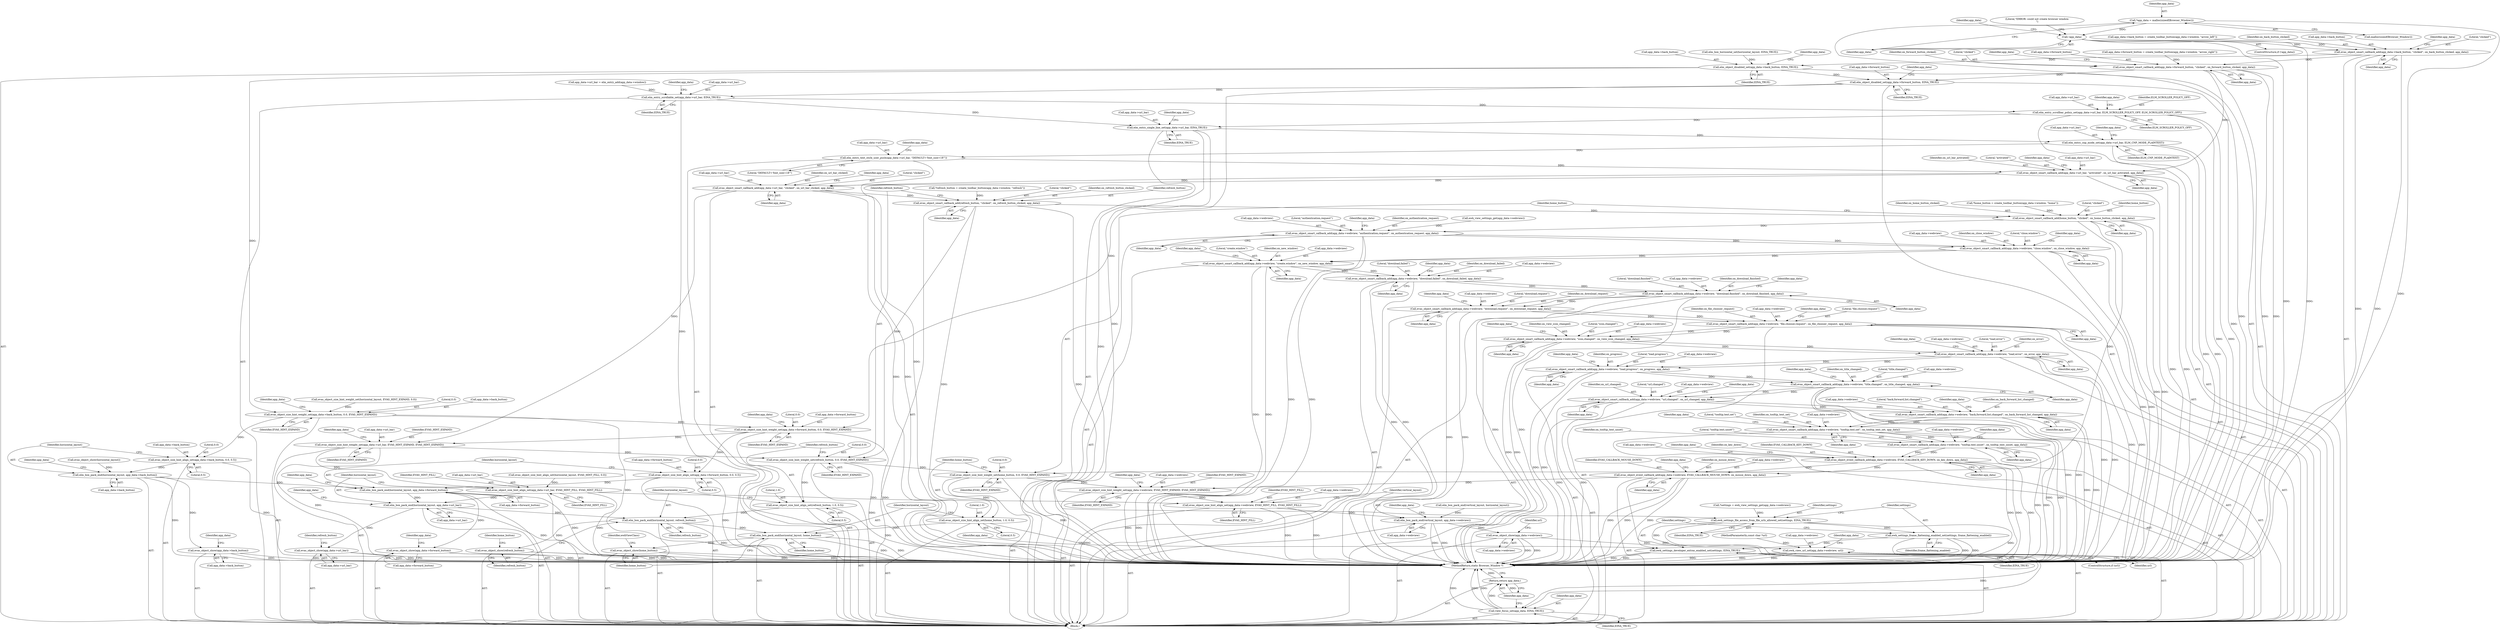 digraph "0_Chrome_46afbe7f7f55280947e9c06c429a68983ba9d8dd_0@API" {
"1000114" [label="(Call,*app_data = malloc(sizeof(Browser_Window)))"];
"1000120" [label="(Call,!app_data)"];
"1000225" [label="(Call,evas_object_smart_callback_add(app_data->back_button, \"clicked\", on_back_button_clicked, app_data))"];
"1000232" [label="(Call,elm_object_disabled_set(app_data->back_button, EINA_TRUE))"];
"1000237" [label="(Call,evas_object_size_hint_weight_set(app_data->back_button, 0.0, EVAS_HINT_EXPAND))"];
"1000243" [label="(Call,evas_object_size_hint_align_set(app_data->back_button, 0.0, 0.5))"];
"1000249" [label="(Call,elm_box_pack_end(horizontal_layout, app_data->back_button))"];
"1000254" [label="(Call,evas_object_show(app_data->back_button))"];
"1000291" [label="(Call,elm_box_pack_end(horizontal_layout, app_data->forward_button))"];
"1000296" [label="(Call,evas_object_show(app_data->forward_button))"];
"1000360" [label="(Call,elm_box_pack_end(horizontal_layout, app_data->url_bar))"];
"1000365" [label="(Call,evas_object_show(app_data->url_bar))"];
"1000390" [label="(Call,elm_box_pack_end(horizontal_layout, refresh_button))"];
"1000393" [label="(Call,evas_object_show(refresh_button))"];
"1000416" [label="(Call,elm_box_pack_end(horizontal_layout, home_button))"];
"1000419" [label="(Call,evas_object_show(home_button))"];
"1000279" [label="(Call,evas_object_size_hint_weight_set(app_data->forward_button, 0.0, EVAS_HINT_EXPAND))"];
"1000285" [label="(Call,evas_object_size_hint_align_set(app_data->forward_button, 0.0, 0.5))"];
"1000348" [label="(Call,evas_object_size_hint_weight_set(app_data->url_bar, EVAS_HINT_EXPAND, EVAS_HINT_EXPAND))"];
"1000354" [label="(Call,evas_object_size_hint_align_set(app_data->url_bar, EVAS_HINT_FILL, EVAS_HINT_FILL))"];
"1000604" [label="(Call,evas_object_size_hint_align_set(app_data->webview, EVAS_HINT_FILL, EVAS_HINT_FILL))"];
"1000610" [label="(Call,elm_box_pack_end(vertical_layout, app_data->webview))"];
"1000615" [label="(Call,evas_object_show(app_data->webview))"];
"1000621" [label="(Call,ewk_view_url_set(app_data->webview, url))"];
"1000382" [label="(Call,evas_object_size_hint_weight_set(refresh_button, 0.0, EVAS_HINT_EXPAND))"];
"1000386" [label="(Call,evas_object_size_hint_align_set(refresh_button, 1.0, 0.5))"];
"1000408" [label="(Call,evas_object_size_hint_weight_set(home_button, 0.0, EVAS_HINT_EXPAND))"];
"1000412" [label="(Call,evas_object_size_hint_align_set(home_button, 1.0, 0.5))"];
"1000598" [label="(Call,evas_object_size_hint_weight_set(app_data->webview, EVAS_HINT_EXPAND, EVAS_HINT_EXPAND))"];
"1000274" [label="(Call,elm_object_disabled_set(app_data->forward_button, EINA_TRUE))"];
"1000308" [label="(Call,elm_entry_scrollable_set(app_data->url_bar, EINA_TRUE))"];
"1000313" [label="(Call,elm_entry_scrollbar_policy_set(app_data->url_bar, ELM_SCROLLER_POLICY_OFF, ELM_SCROLLER_POLICY_OFF))"];
"1000319" [label="(Call,elm_entry_single_line_set(app_data->url_bar, EINA_TRUE))"];
"1000324" [label="(Call,elm_entry_cnp_mode_set(app_data->url_bar, ELM_CNP_MODE_PLAINTEXT))"];
"1000329" [label="(Call,elm_entry_text_style_user_push(app_data->url_bar, \"DEFAULT='font_size=18'\"))"];
"1000334" [label="(Call,evas_object_smart_callback_add(app_data->url_bar, \"activated\", on_url_bar_activated, app_data))"];
"1000341" [label="(Call,evas_object_smart_callback_add(app_data->url_bar, \"clicked\", on_url_bar_clicked, app_data))"];
"1000377" [label="(Call,evas_object_smart_callback_add(refresh_button, \"clicked\", on_refresh_button_clicked, app_data))"];
"1000403" [label="(Call,evas_object_smart_callback_add(home_button, \"clicked\", on_home_button_clicked, app_data))"];
"1000479" [label="(Call,evas_object_smart_callback_add(app_data->webview, \"authentication,request\", on_authentication_request, app_data))"];
"1000486" [label="(Call,evas_object_smart_callback_add(app_data->webview, \"close,window\", on_close_window, app_data))"];
"1000493" [label="(Call,evas_object_smart_callback_add(app_data->webview, \"create,window\", on_new_window, app_data))"];
"1000500" [label="(Call,evas_object_smart_callback_add(app_data->webview, \"download,failed\", on_download_failed, app_data))"];
"1000507" [label="(Call,evas_object_smart_callback_add(app_data->webview, \"download,finished\", on_download_finished, app_data))"];
"1000514" [label="(Call,evas_object_smart_callback_add(app_data->webview, \"download,request\", on_download_request, app_data))"];
"1000521" [label="(Call,evas_object_smart_callback_add(app_data->webview, \"file,chooser,request\", on_file_chooser_request, app_data))"];
"1000528" [label="(Call,evas_object_smart_callback_add(app_data->webview, \"icon,changed\", on_view_icon_changed, app_data))"];
"1000535" [label="(Call,evas_object_smart_callback_add(app_data->webview, \"load,error\", on_error, app_data))"];
"1000542" [label="(Call,evas_object_smart_callback_add(app_data->webview, \"load,progress\", on_progress, app_data))"];
"1000549" [label="(Call,evas_object_smart_callback_add(app_data->webview, \"title,changed\", on_title_changed, app_data))"];
"1000556" [label="(Call,evas_object_smart_callback_add(app_data->webview, \"url,changed\", on_url_changed, app_data))"];
"1000563" [label="(Call,evas_object_smart_callback_add(app_data->webview, \"back,forward,list,changed\", on_back_forward_list_changed, app_data))"];
"1000570" [label="(Call,evas_object_smart_callback_add(app_data->webview, \"tooltip,text,set\", on_tooltip_text_set, app_data))"];
"1000577" [label="(Call,evas_object_smart_callback_add(app_data->webview, \"tooltip,text,unset\", on_tooltip_text_unset, app_data))"];
"1000584" [label="(Call,evas_object_event_callback_add(app_data->webview, EVAS_CALLBACK_KEY_DOWN, on_key_down, app_data))"];
"1000591" [label="(Call,evas_object_event_callback_add(app_data->webview, EVAS_CALLBACK_MOUSE_DOWN, on_mouse_down, app_data))"];
"1000636" [label="(Call,view_focus_set(app_data, EINA_TRUE))"];
"1000639" [label="(Return,return app_data;)"];
"1000470" [label="(Call,ewk_settings_file_access_from_file_urls_allowed_set(settings, EINA_TRUE))"];
"1000473" [label="(Call,ewk_settings_frame_flattening_enabled_set(settings, frame_flattening_enabled))"];
"1000476" [label="(Call,ewk_settings_developer_extras_enabled_set(settings, EINA_TRUE))"];
"1000267" [label="(Call,evas_object_smart_callback_add(app_data->forward_button, \"clicked\", on_forward_button_clicked, app_data))"];
"1000557" [label="(Call,app_data->webview)"];
"1000241" [label="(Literal,0.0)"];
"1000419" [label="(Call,evas_object_show(home_button))"];
"1000608" [label="(Identifier,EVAS_HINT_FILL)"];
"1000506" [label="(Identifier,app_data)"];
"1000267" [label="(Call,evas_object_smart_callback_add(app_data->forward_button, \"clicked\", on_forward_button_clicked, app_data))"];
"1000250" [label="(Identifier,horizontal_layout)"];
"1000492" [label="(Identifier,app_data)"];
"1000342" [label="(Call,app_data->url_bar)"];
"1000407" [label="(Identifier,app_data)"];
"1000547" [label="(Identifier,on_progress)"];
"1000484" [label="(Identifier,on_authentication_request)"];
"1000309" [label="(Call,app_data->url_bar)"];
"1000226" [label="(Call,app_data->back_button)"];
"1000620" [label="(Identifier,url)"];
"1000466" [label="(Call,ewk_view_settings_get(app_data->webview))"];
"1000236" [label="(Identifier,EINA_TRUE)"];
"1000585" [label="(Call,app_data->webview)"];
"1000470" [label="(Call,ewk_settings_file_access_from_file_urls_allowed_set(settings, EINA_TRUE))"];
"1000290" [label="(Literal,0.5)"];
"1000360" [label="(Call,elm_box_pack_end(horizontal_layout, app_data->url_bar))"];
"1000340" [label="(Identifier,app_data)"];
"1000239" [label="(Identifier,app_data)"];
"1000410" [label="(Literal,0.0)"];
"1000615" [label="(Call,evas_object_show(app_data->webview))"];
"1000382" [label="(Call,evas_object_size_hint_weight_set(refresh_button, 0.0, EVAS_HINT_EXPAND))"];
"1000423" [label="(Identifier,ewkViewClass)"];
"1000541" [label="(Identifier,app_data)"];
"1000539" [label="(Literal,\"load,error\")"];
"1000292" [label="(Identifier,horizontal_layout)"];
"1000568" [label="(Identifier,on_back_forward_list_changed)"];
"1000414" [label="(Literal,1.0)"];
"1000548" [label="(Identifier,app_data)"];
"1000578" [label="(Call,app_data->webview)"];
"1000371" [label="(Identifier,refresh_button)"];
"1000464" [label="(Call,*settings = ewk_view_settings_get(app_data->webview))"];
"1000362" [label="(Call,app_data->url_bar)"];
"1000260" [label="(Identifier,app_data)"];
"1000415" [label="(Literal,0.5)"];
"1000347" [label="(Identifier,app_data)"];
"1000417" [label="(Identifier,horizontal_layout)"];
"1000404" [label="(Identifier,home_button)"];
"1000472" [label="(Identifier,EINA_TRUE)"];
"1000416" [label="(Call,elm_box_pack_end(horizontal_layout, home_button))"];
"1000391" [label="(Identifier,horizontal_layout)"];
"1000293" [label="(Call,app_data->forward_button)"];
"1000314" [label="(Call,app_data->url_bar)"];
"1000481" [label="(Identifier,app_data)"];
"1000234" [label="(Identifier,app_data)"];
"1000238" [label="(Call,app_data->back_button)"];
"1000233" [label="(Call,app_data->back_button)"];
"1000616" [label="(Call,app_data->webview)"];
"1000513" [label="(Identifier,app_data)"];
"1000521" [label="(Call,evas_object_smart_callback_add(app_data->webview, \"file,chooser,request\", on_file_chooser_request, app_data))"];
"1000540" [label="(Identifier,on_error)"];
"1000593" [label="(Identifier,app_data)"];
"1000386" [label="(Call,evas_object_size_hint_align_set(refresh_button, 1.0, 0.5))"];
"1000300" [label="(Call,app_data->url_bar = elm_entry_add(app_data->window))"];
"1000358" [label="(Identifier,EVAS_HINT_FILL)"];
"1000628" [label="(Identifier,app_data)"];
"1000403" [label="(Call,evas_object_smart_callback_add(home_button, \"clicked\", on_home_button_clicked, app_data))"];
"1000617" [label="(Identifier,app_data)"];
"1000511" [label="(Literal,\"download,finished\")"];
"1000330" [label="(Call,app_data->url_bar)"];
"1000478" [label="(Identifier,EINA_TRUE)"];
"1000323" [label="(Identifier,EINA_TRUE)"];
"1000394" [label="(Identifier,refresh_button)"];
"1000200" [label="(Call,elm_box_horizontal_set(horizontal_layout, EINA_TRUE))"];
"1000558" [label="(Identifier,app_data)"];
"1000242" [label="(Identifier,EVAS_HINT_EXPAND)"];
"1000527" [label="(Identifier,app_data)"];
"1000583" [label="(Identifier,app_data)"];
"1000523" [label="(Identifier,app_data)"];
"1000522" [label="(Call,app_data->webview)"];
"1000119" [label="(ControlStructure,if (!app_data))"];
"1000237" [label="(Call,evas_object_size_hint_weight_set(app_data->back_button, 0.0, EVAS_HINT_EXPAND))"];
"1000359" [label="(Identifier,EVAS_HINT_FILL)"];
"1000554" [label="(Identifier,on_title_changed)"];
"1000302" [label="(Identifier,app_data)"];
"1000591" [label="(Call,evas_object_event_callback_add(app_data->webview, EVAS_CALLBACK_MOUSE_DOWN, on_mouse_down, app_data))"];
"1000406" [label="(Identifier,on_home_button_clicked)"];
"1000211" [label="(Call,elm_box_pack_end(vertical_layout, horizontal_layout))"];
"1000279" [label="(Call,evas_object_size_hint_weight_set(app_data->forward_button, 0.0, EVAS_HINT_EXPAND))"];
"1000501" [label="(Call,app_data->webview)"];
"1000621" [label="(Call,ewk_view_url_set(app_data->webview, url))"];
"1000287" [label="(Identifier,app_data)"];
"1000570" [label="(Call,evas_object_smart_callback_add(app_data->webview, \"tooltip,text,set\", on_tooltip_text_set, app_data))"];
"1000343" [label="(Identifier,app_data)"];
"1000255" [label="(Call,app_data->back_button)"];
"1000334" [label="(Call,evas_object_smart_callback_add(app_data->url_bar, \"activated\", on_url_bar_activated, app_data))"];
"1000596" [label="(Identifier,on_mouse_down)"];
"1000553" [label="(Literal,\"title,changed\")"];
"1000638" [label="(Identifier,EINA_TRUE)"];
"1000336" [label="(Identifier,app_data)"];
"1000243" [label="(Call,evas_object_size_hint_align_set(app_data->back_button, 0.0, 0.5))"];
"1000565" [label="(Identifier,app_data)"];
"1000244" [label="(Call,app_data->back_button)"];
"1000321" [label="(Identifier,app_data)"];
"1000325" [label="(Call,app_data->url_bar)"];
"1000349" [label="(Call,app_data->url_bar)"];
"1000418" [label="(Identifier,home_button)"];
"1000611" [label="(Identifier,vertical_layout)"];
"1000487" [label="(Call,app_data->webview)"];
"1000308" [label="(Call,elm_entry_scrollable_set(app_data->url_bar, EINA_TRUE))"];
"1000396" [label="(Call,*home_button = create_toolbar_button(app_data->window, \"home\"))"];
"1000542" [label="(Call,evas_object_smart_callback_add(app_data->webview, \"load,progress\", on_progress, app_data))"];
"1000229" [label="(Literal,\"clicked\")"];
"1000121" [label="(Identifier,app_data)"];
"1000272" [label="(Identifier,on_forward_button_clicked)"];
"1000111" [label="(MethodParameterIn,const char *url)"];
"1000485" [label="(Identifier,app_data)"];
"1000313" [label="(Call,elm_entry_scrollbar_policy_set(app_data->url_bar, ELM_SCROLLER_POLICY_OFF, ELM_SCROLLER_POLICY_OFF))"];
"1000291" [label="(Call,elm_box_pack_end(horizontal_layout, app_data->forward_button))"];
"1000392" [label="(Identifier,refresh_button)"];
"1000384" [label="(Literal,0.0)"];
"1000599" [label="(Call,app_data->webview)"];
"1000329" [label="(Call,elm_entry_text_style_user_push(app_data->url_bar, \"DEFAULT='font_size=18'\"))"];
"1000413" [label="(Identifier,home_button)"];
"1000216" [label="(Call,app_data->back_button = create_toolbar_button(app_data->window, \"arrow_left\"))"];
"1000504" [label="(Literal,\"download,failed\")"];
"1000383" [label="(Identifier,refresh_button)"];
"1000247" [label="(Literal,0.0)"];
"1000335" [label="(Call,app_data->url_bar)"];
"1000508" [label="(Call,app_data->webview)"];
"1000348" [label="(Call,evas_object_size_hint_weight_set(app_data->url_bar, EVAS_HINT_EXPAND, EVAS_HINT_EXPAND))"];
"1000283" [label="(Literal,0.0)"];
"1000529" [label="(Call,app_data->webview)"];
"1000378" [label="(Identifier,refresh_button)"];
"1000589" [label="(Identifier,on_key_down)"];
"1000636" [label="(Call,view_focus_set(app_data, EINA_TRUE))"];
"1000491" [label="(Identifier,on_close_window)"];
"1000480" [label="(Call,app_data->webview)"];
"1000420" [label="(Identifier,home_button)"];
"1000546" [label="(Literal,\"load,progress\")"];
"1000346" [label="(Identifier,on_url_bar_clicked)"];
"1000245" [label="(Identifier,app_data)"];
"1000225" [label="(Call,evas_object_smart_callback_add(app_data->back_button, \"clicked\", on_back_button_clicked, app_data))"];
"1000569" [label="(Identifier,app_data)"];
"1000483" [label="(Literal,\"authentication,request\")"];
"1000497" [label="(Literal,\"create,window\")"];
"1000586" [label="(Identifier,app_data)"];
"1000476" [label="(Call,ewk_settings_developer_extras_enabled_set(settings, EINA_TRUE))"];
"1000326" [label="(Identifier,app_data)"];
"1000555" [label="(Identifier,app_data)"];
"1000112" [label="(Block,)"];
"1000602" [label="(Identifier,EVAS_HINT_EXPAND)"];
"1000370" [label="(Call,*refresh_button = create_toolbar_button(app_data->window, \"refresh\"))"];
"1000498" [label="(Identifier,on_new_window)"];
"1000515" [label="(Call,app_data->webview)"];
"1000248" [label="(Literal,0.5)"];
"1000534" [label="(Identifier,app_data)"];
"1000366" [label="(Call,app_data->url_bar)"];
"1000381" [label="(Identifier,app_data)"];
"1000564" [label="(Call,app_data->webview)"];
"1000639" [label="(Return,return app_data;)"];
"1000493" [label="(Call,evas_object_smart_callback_add(app_data->webview, \"create,window\", on_new_window, app_data))"];
"1000318" [label="(Identifier,ELM_SCROLLER_POLICY_OFF)"];
"1000350" [label="(Identifier,app_data)"];
"1000488" [label="(Identifier,app_data)"];
"1000254" [label="(Call,evas_object_show(app_data->back_button))"];
"1000271" [label="(Literal,\"clicked\")"];
"1000353" [label="(Identifier,EVAS_HINT_EXPAND)"];
"1000574" [label="(Literal,\"tooltip,text,set\")"];
"1000619" [label="(ControlStructure,if (url))"];
"1000315" [label="(Identifier,app_data)"];
"1000284" [label="(Identifier,EVAS_HINT_EXPAND)"];
"1000232" [label="(Call,elm_object_disabled_set(app_data->back_button, EINA_TRUE))"];
"1000355" [label="(Call,app_data->url_bar)"];
"1000518" [label="(Literal,\"download,request\")"];
"1000479" [label="(Call,evas_object_smart_callback_add(app_data->webview, \"authentication,request\", on_authentication_request, app_data))"];
"1000550" [label="(Call,app_data->webview)"];
"1000286" [label="(Call,app_data->forward_button)"];
"1000230" [label="(Identifier,on_back_button_clicked)"];
"1000519" [label="(Identifier,on_download_request)"];
"1000561" [label="(Identifier,on_url_changed)"];
"1000576" [label="(Identifier,app_data)"];
"1000379" [label="(Literal,\"clicked\")"];
"1000203" [label="(Call,evas_object_size_hint_weight_set(horizontal_layout, EVAS_HINT_EXPAND, 0.0))"];
"1000584" [label="(Call,evas_object_event_callback_add(app_data->webview, EVAS_CALLBACK_KEY_DOWN, on_key_down, app_data))"];
"1000273" [label="(Identifier,app_data)"];
"1000341" [label="(Call,evas_object_smart_callback_add(app_data->url_bar, \"clicked\", on_url_bar_clicked, app_data))"];
"1000367" [label="(Identifier,app_data)"];
"1000514" [label="(Call,evas_object_smart_callback_add(app_data->webview, \"download,request\", on_download_request, app_data))"];
"1000339" [label="(Identifier,on_url_bar_activated)"];
"1000333" [label="(Literal,\"DEFAULT='font_size=18'\")"];
"1000604" [label="(Call,evas_object_size_hint_align_set(app_data->webview, EVAS_HINT_FILL, EVAS_HINT_FILL))"];
"1000397" [label="(Identifier,home_button)"];
"1000637" [label="(Identifier,app_data)"];
"1000575" [label="(Identifier,on_tooltip_text_set)"];
"1000276" [label="(Identifier,app_data)"];
"1000317" [label="(Identifier,ELM_SCROLLER_POLICY_OFF)"];
"1000114" [label="(Call,*app_data = malloc(sizeof(Browser_Window)))"];
"1000319" [label="(Call,elm_entry_single_line_set(app_data->url_bar, EINA_TRUE))"];
"1000409" [label="(Identifier,home_button)"];
"1000473" [label="(Call,ewk_settings_frame_flattening_enabled_set(settings, frame_flattening_enabled))"];
"1000268" [label="(Call,app_data->forward_button)"];
"1000477" [label="(Identifier,settings)"];
"1000129" [label="(Identifier,app_data)"];
"1000537" [label="(Identifier,app_data)"];
"1000312" [label="(Identifier,EINA_TRUE)"];
"1000605" [label="(Call,app_data->webview)"];
"1000274" [label="(Call,elm_object_disabled_set(app_data->forward_button, EINA_TRUE))"];
"1000324" [label="(Call,elm_entry_cnp_mode_set(app_data->url_bar, ELM_CNP_MODE_PLAINTEXT))"];
"1000507" [label="(Call,evas_object_smart_callback_add(app_data->webview, \"download,finished\", on_download_finished, app_data))"];
"1000475" [label="(Identifier,frame_flattening_enabled)"];
"1000297" [label="(Call,app_data->forward_button)"];
"1000120" [label="(Call,!app_data)"];
"1000377" [label="(Call,evas_object_smart_callback_add(refresh_button, \"clicked\", on_refresh_button_clicked, app_data))"];
"1000231" [label="(Identifier,app_data)"];
"1000582" [label="(Identifier,on_tooltip_text_unset)"];
"1000549" [label="(Call,evas_object_smart_callback_add(app_data->webview, \"title,changed\", on_title_changed, app_data))"];
"1000609" [label="(Identifier,EVAS_HINT_FILL)"];
"1000520" [label="(Identifier,app_data)"];
"1000610" [label="(Call,elm_box_pack_end(vertical_layout, app_data->webview))"];
"1000509" [label="(Identifier,app_data)"];
"1000512" [label="(Identifier,on_download_finished)"];
"1000298" [label="(Identifier,app_data)"];
"1000516" [label="(Identifier,app_data)"];
"1000530" [label="(Identifier,app_data)"];
"1000388" [label="(Literal,1.0)"];
"1000499" [label="(Identifier,app_data)"];
"1000563" [label="(Call,evas_object_smart_callback_add(app_data->webview, \"back,forward,list,changed\", on_back_forward_list_changed, app_data))"];
"1000577" [label="(Call,evas_object_smart_callback_add(app_data->webview, \"tooltip,text,unset\", on_tooltip_text_unset, app_data))"];
"1000592" [label="(Call,app_data->webview)"];
"1000405" [label="(Literal,\"clicked\")"];
"1000281" [label="(Identifier,app_data)"];
"1000571" [label="(Call,app_data->webview)"];
"1000408" [label="(Call,evas_object_size_hint_weight_set(home_button, 0.0, EVAS_HINT_EXPAND))"];
"1000280" [label="(Call,app_data->forward_button)"];
"1000579" [label="(Identifier,app_data)"];
"1000345" [label="(Literal,\"clicked\")"];
"1000625" [label="(Identifier,url)"];
"1000640" [label="(Identifier,app_data)"];
"1000354" [label="(Call,evas_object_size_hint_align_set(app_data->url_bar, EVAS_HINT_FILL, EVAS_HINT_FILL))"];
"1000289" [label="(Literal,0.0)"];
"1000603" [label="(Identifier,EVAS_HINT_EXPAND)"];
"1000535" [label="(Call,evas_object_smart_callback_add(app_data->webview, \"load,error\", on_error, app_data))"];
"1000249" [label="(Call,elm_box_pack_end(horizontal_layout, app_data->back_button))"];
"1000490" [label="(Literal,\"close,window\")"];
"1000471" [label="(Identifier,settings)"];
"1000528" [label="(Call,evas_object_smart_callback_add(app_data->webview, \"icon,changed\", on_view_icon_changed, app_data))"];
"1000328" [label="(Identifier,ELM_CNP_MODE_PLAINTEXT)"];
"1000560" [label="(Literal,\"url,changed\")"];
"1000612" [label="(Call,app_data->webview)"];
"1000411" [label="(Identifier,EVAS_HINT_EXPAND)"];
"1000352" [label="(Identifier,EVAS_HINT_EXPAND)"];
"1000495" [label="(Identifier,app_data)"];
"1000641" [label="(MethodReturn,static Browser_Window *)"];
"1000412" [label="(Call,evas_object_size_hint_align_set(home_button, 1.0, 0.5))"];
"1000494" [label="(Call,app_data->webview)"];
"1000505" [label="(Identifier,on_download_failed)"];
"1000525" [label="(Literal,\"file,chooser,request\")"];
"1000278" [label="(Identifier,EINA_TRUE)"];
"1000526" [label="(Identifier,on_file_chooser_request)"];
"1000533" [label="(Identifier,on_view_icon_changed)"];
"1000543" [label="(Call,app_data->webview)"];
"1000567" [label="(Literal,\"back,forward,list,changed\")"];
"1000551" [label="(Identifier,app_data)"];
"1000474" [label="(Identifier,settings)"];
"1000595" [label="(Identifier,EVAS_CALLBACK_MOUSE_DOWN)"];
"1000387" [label="(Identifier,refresh_button)"];
"1000356" [label="(Identifier,app_data)"];
"1000124" [label="(Literal,\"ERROR: could not create browser window.\n\")"];
"1000380" [label="(Identifier,on_refresh_button_clicked)"];
"1000556" [label="(Call,evas_object_smart_callback_add(app_data->webview, \"url,changed\", on_url_changed, app_data))"];
"1000562" [label="(Identifier,app_data)"];
"1000590" [label="(Identifier,app_data)"];
"1000365" [label="(Call,evas_object_show(app_data->url_bar))"];
"1000532" [label="(Literal,\"icon,changed\")"];
"1000597" [label="(Identifier,app_data)"];
"1000600" [label="(Identifier,app_data)"];
"1000258" [label="(Call,app_data->forward_button = create_toolbar_button(app_data->window, \"arrow_right\"))"];
"1000389" [label="(Literal,0.5)"];
"1000338" [label="(Literal,\"activated\")"];
"1000275" [label="(Call,app_data->forward_button)"];
"1000331" [label="(Identifier,app_data)"];
"1000598" [label="(Call,evas_object_size_hint_weight_set(app_data->webview, EVAS_HINT_EXPAND, EVAS_HINT_EXPAND))"];
"1000390" [label="(Call,elm_box_pack_end(horizontal_layout, refresh_button))"];
"1000393" [label="(Call,evas_object_show(refresh_button))"];
"1000581" [label="(Literal,\"tooltip,text,unset\")"];
"1000486" [label="(Call,evas_object_smart_callback_add(app_data->webview, \"close,window\", on_close_window, app_data))"];
"1000544" [label="(Identifier,app_data)"];
"1000622" [label="(Call,app_data->webview)"];
"1000256" [label="(Identifier,app_data)"];
"1000296" [label="(Call,evas_object_show(app_data->forward_button))"];
"1000536" [label="(Call,app_data->webview)"];
"1000115" [label="(Identifier,app_data)"];
"1000285" [label="(Call,evas_object_size_hint_align_set(app_data->forward_button, 0.0, 0.5))"];
"1000214" [label="(Call,evas_object_show(horizontal_layout))"];
"1000572" [label="(Identifier,app_data)"];
"1000385" [label="(Identifier,EVAS_HINT_EXPAND)"];
"1000500" [label="(Call,evas_object_smart_callback_add(app_data->webview, \"download,failed\", on_download_failed, app_data))"];
"1000116" [label="(Call,malloc(sizeof(Browser_Window)))"];
"1000320" [label="(Call,app_data->url_bar)"];
"1000361" [label="(Identifier,horizontal_layout)"];
"1000588" [label="(Identifier,EVAS_CALLBACK_KEY_DOWN)"];
"1000606" [label="(Identifier,app_data)"];
"1000251" [label="(Call,app_data->back_button)"];
"1000502" [label="(Identifier,app_data)"];
"1000207" [label="(Call,evas_object_size_hint_align_set(horizontal_layout, EVAS_HINT_FILL, 0.0))"];
"1000114" -> "1000112"  [label="AST: "];
"1000114" -> "1000116"  [label="CFG: "];
"1000115" -> "1000114"  [label="AST: "];
"1000116" -> "1000114"  [label="AST: "];
"1000121" -> "1000114"  [label="CFG: "];
"1000114" -> "1000641"  [label="DDG: "];
"1000114" -> "1000120"  [label="DDG: "];
"1000120" -> "1000119"  [label="AST: "];
"1000120" -> "1000121"  [label="CFG: "];
"1000121" -> "1000120"  [label="AST: "];
"1000124" -> "1000120"  [label="CFG: "];
"1000129" -> "1000120"  [label="CFG: "];
"1000120" -> "1000641"  [label="DDG: "];
"1000120" -> "1000641"  [label="DDG: "];
"1000120" -> "1000225"  [label="DDG: "];
"1000225" -> "1000112"  [label="AST: "];
"1000225" -> "1000231"  [label="CFG: "];
"1000226" -> "1000225"  [label="AST: "];
"1000229" -> "1000225"  [label="AST: "];
"1000230" -> "1000225"  [label="AST: "];
"1000231" -> "1000225"  [label="AST: "];
"1000234" -> "1000225"  [label="CFG: "];
"1000225" -> "1000641"  [label="DDG: "];
"1000225" -> "1000641"  [label="DDG: "];
"1000216" -> "1000225"  [label="DDG: "];
"1000225" -> "1000232"  [label="DDG: "];
"1000225" -> "1000267"  [label="DDG: "];
"1000232" -> "1000112"  [label="AST: "];
"1000232" -> "1000236"  [label="CFG: "];
"1000233" -> "1000232"  [label="AST: "];
"1000236" -> "1000232"  [label="AST: "];
"1000239" -> "1000232"  [label="CFG: "];
"1000232" -> "1000641"  [label="DDG: "];
"1000200" -> "1000232"  [label="DDG: "];
"1000232" -> "1000237"  [label="DDG: "];
"1000232" -> "1000274"  [label="DDG: "];
"1000237" -> "1000112"  [label="AST: "];
"1000237" -> "1000242"  [label="CFG: "];
"1000238" -> "1000237"  [label="AST: "];
"1000241" -> "1000237"  [label="AST: "];
"1000242" -> "1000237"  [label="AST: "];
"1000245" -> "1000237"  [label="CFG: "];
"1000237" -> "1000641"  [label="DDG: "];
"1000203" -> "1000237"  [label="DDG: "];
"1000237" -> "1000243"  [label="DDG: "];
"1000237" -> "1000279"  [label="DDG: "];
"1000243" -> "1000112"  [label="AST: "];
"1000243" -> "1000248"  [label="CFG: "];
"1000244" -> "1000243"  [label="AST: "];
"1000247" -> "1000243"  [label="AST: "];
"1000248" -> "1000243"  [label="AST: "];
"1000250" -> "1000243"  [label="CFG: "];
"1000243" -> "1000641"  [label="DDG: "];
"1000243" -> "1000249"  [label="DDG: "];
"1000249" -> "1000112"  [label="AST: "];
"1000249" -> "1000251"  [label="CFG: "];
"1000250" -> "1000249"  [label="AST: "];
"1000251" -> "1000249"  [label="AST: "];
"1000256" -> "1000249"  [label="CFG: "];
"1000249" -> "1000641"  [label="DDG: "];
"1000214" -> "1000249"  [label="DDG: "];
"1000249" -> "1000254"  [label="DDG: "];
"1000249" -> "1000291"  [label="DDG: "];
"1000254" -> "1000112"  [label="AST: "];
"1000254" -> "1000255"  [label="CFG: "];
"1000255" -> "1000254"  [label="AST: "];
"1000260" -> "1000254"  [label="CFG: "];
"1000254" -> "1000641"  [label="DDG: "];
"1000254" -> "1000641"  [label="DDG: "];
"1000291" -> "1000112"  [label="AST: "];
"1000291" -> "1000293"  [label="CFG: "];
"1000292" -> "1000291"  [label="AST: "];
"1000293" -> "1000291"  [label="AST: "];
"1000298" -> "1000291"  [label="CFG: "];
"1000291" -> "1000641"  [label="DDG: "];
"1000285" -> "1000291"  [label="DDG: "];
"1000291" -> "1000296"  [label="DDG: "];
"1000291" -> "1000360"  [label="DDG: "];
"1000296" -> "1000112"  [label="AST: "];
"1000296" -> "1000297"  [label="CFG: "];
"1000297" -> "1000296"  [label="AST: "];
"1000302" -> "1000296"  [label="CFG: "];
"1000296" -> "1000641"  [label="DDG: "];
"1000296" -> "1000641"  [label="DDG: "];
"1000360" -> "1000112"  [label="AST: "];
"1000360" -> "1000362"  [label="CFG: "];
"1000361" -> "1000360"  [label="AST: "];
"1000362" -> "1000360"  [label="AST: "];
"1000367" -> "1000360"  [label="CFG: "];
"1000360" -> "1000641"  [label="DDG: "];
"1000354" -> "1000360"  [label="DDG: "];
"1000360" -> "1000365"  [label="DDG: "];
"1000360" -> "1000390"  [label="DDG: "];
"1000365" -> "1000112"  [label="AST: "];
"1000365" -> "1000366"  [label="CFG: "];
"1000366" -> "1000365"  [label="AST: "];
"1000371" -> "1000365"  [label="CFG: "];
"1000365" -> "1000641"  [label="DDG: "];
"1000365" -> "1000641"  [label="DDG: "];
"1000390" -> "1000112"  [label="AST: "];
"1000390" -> "1000392"  [label="CFG: "];
"1000391" -> "1000390"  [label="AST: "];
"1000392" -> "1000390"  [label="AST: "];
"1000394" -> "1000390"  [label="CFG: "];
"1000390" -> "1000641"  [label="DDG: "];
"1000386" -> "1000390"  [label="DDG: "];
"1000390" -> "1000393"  [label="DDG: "];
"1000390" -> "1000416"  [label="DDG: "];
"1000393" -> "1000112"  [label="AST: "];
"1000393" -> "1000394"  [label="CFG: "];
"1000394" -> "1000393"  [label="AST: "];
"1000397" -> "1000393"  [label="CFG: "];
"1000393" -> "1000641"  [label="DDG: "];
"1000393" -> "1000641"  [label="DDG: "];
"1000416" -> "1000112"  [label="AST: "];
"1000416" -> "1000418"  [label="CFG: "];
"1000417" -> "1000416"  [label="AST: "];
"1000418" -> "1000416"  [label="AST: "];
"1000420" -> "1000416"  [label="CFG: "];
"1000416" -> "1000641"  [label="DDG: "];
"1000416" -> "1000641"  [label="DDG: "];
"1000412" -> "1000416"  [label="DDG: "];
"1000416" -> "1000419"  [label="DDG: "];
"1000419" -> "1000112"  [label="AST: "];
"1000419" -> "1000420"  [label="CFG: "];
"1000420" -> "1000419"  [label="AST: "];
"1000423" -> "1000419"  [label="CFG: "];
"1000419" -> "1000641"  [label="DDG: "];
"1000419" -> "1000641"  [label="DDG: "];
"1000279" -> "1000112"  [label="AST: "];
"1000279" -> "1000284"  [label="CFG: "];
"1000280" -> "1000279"  [label="AST: "];
"1000283" -> "1000279"  [label="AST: "];
"1000284" -> "1000279"  [label="AST: "];
"1000287" -> "1000279"  [label="CFG: "];
"1000279" -> "1000641"  [label="DDG: "];
"1000274" -> "1000279"  [label="DDG: "];
"1000279" -> "1000285"  [label="DDG: "];
"1000279" -> "1000348"  [label="DDG: "];
"1000285" -> "1000112"  [label="AST: "];
"1000285" -> "1000290"  [label="CFG: "];
"1000286" -> "1000285"  [label="AST: "];
"1000289" -> "1000285"  [label="AST: "];
"1000290" -> "1000285"  [label="AST: "];
"1000292" -> "1000285"  [label="CFG: "];
"1000285" -> "1000641"  [label="DDG: "];
"1000348" -> "1000112"  [label="AST: "];
"1000348" -> "1000353"  [label="CFG: "];
"1000349" -> "1000348"  [label="AST: "];
"1000352" -> "1000348"  [label="AST: "];
"1000353" -> "1000348"  [label="AST: "];
"1000356" -> "1000348"  [label="CFG: "];
"1000348" -> "1000641"  [label="DDG: "];
"1000341" -> "1000348"  [label="DDG: "];
"1000348" -> "1000354"  [label="DDG: "];
"1000348" -> "1000382"  [label="DDG: "];
"1000354" -> "1000112"  [label="AST: "];
"1000354" -> "1000359"  [label="CFG: "];
"1000355" -> "1000354"  [label="AST: "];
"1000358" -> "1000354"  [label="AST: "];
"1000359" -> "1000354"  [label="AST: "];
"1000361" -> "1000354"  [label="CFG: "];
"1000354" -> "1000641"  [label="DDG: "];
"1000207" -> "1000354"  [label="DDG: "];
"1000354" -> "1000604"  [label="DDG: "];
"1000604" -> "1000112"  [label="AST: "];
"1000604" -> "1000609"  [label="CFG: "];
"1000605" -> "1000604"  [label="AST: "];
"1000608" -> "1000604"  [label="AST: "];
"1000609" -> "1000604"  [label="AST: "];
"1000611" -> "1000604"  [label="CFG: "];
"1000604" -> "1000641"  [label="DDG: "];
"1000604" -> "1000641"  [label="DDG: "];
"1000598" -> "1000604"  [label="DDG: "];
"1000604" -> "1000610"  [label="DDG: "];
"1000610" -> "1000112"  [label="AST: "];
"1000610" -> "1000612"  [label="CFG: "];
"1000611" -> "1000610"  [label="AST: "];
"1000612" -> "1000610"  [label="AST: "];
"1000617" -> "1000610"  [label="CFG: "];
"1000610" -> "1000641"  [label="DDG: "];
"1000610" -> "1000641"  [label="DDG: "];
"1000211" -> "1000610"  [label="DDG: "];
"1000610" -> "1000615"  [label="DDG: "];
"1000615" -> "1000112"  [label="AST: "];
"1000615" -> "1000616"  [label="CFG: "];
"1000616" -> "1000615"  [label="AST: "];
"1000620" -> "1000615"  [label="CFG: "];
"1000615" -> "1000641"  [label="DDG: "];
"1000615" -> "1000641"  [label="DDG: "];
"1000615" -> "1000621"  [label="DDG: "];
"1000621" -> "1000619"  [label="AST: "];
"1000621" -> "1000625"  [label="CFG: "];
"1000622" -> "1000621"  [label="AST: "];
"1000625" -> "1000621"  [label="AST: "];
"1000628" -> "1000621"  [label="CFG: "];
"1000621" -> "1000641"  [label="DDG: "];
"1000621" -> "1000641"  [label="DDG: "];
"1000621" -> "1000641"  [label="DDG: "];
"1000111" -> "1000621"  [label="DDG: "];
"1000382" -> "1000112"  [label="AST: "];
"1000382" -> "1000385"  [label="CFG: "];
"1000383" -> "1000382"  [label="AST: "];
"1000384" -> "1000382"  [label="AST: "];
"1000385" -> "1000382"  [label="AST: "];
"1000387" -> "1000382"  [label="CFG: "];
"1000382" -> "1000641"  [label="DDG: "];
"1000377" -> "1000382"  [label="DDG: "];
"1000382" -> "1000386"  [label="DDG: "];
"1000382" -> "1000408"  [label="DDG: "];
"1000386" -> "1000112"  [label="AST: "];
"1000386" -> "1000389"  [label="CFG: "];
"1000387" -> "1000386"  [label="AST: "];
"1000388" -> "1000386"  [label="AST: "];
"1000389" -> "1000386"  [label="AST: "];
"1000391" -> "1000386"  [label="CFG: "];
"1000386" -> "1000641"  [label="DDG: "];
"1000408" -> "1000112"  [label="AST: "];
"1000408" -> "1000411"  [label="CFG: "];
"1000409" -> "1000408"  [label="AST: "];
"1000410" -> "1000408"  [label="AST: "];
"1000411" -> "1000408"  [label="AST: "];
"1000413" -> "1000408"  [label="CFG: "];
"1000408" -> "1000641"  [label="DDG: "];
"1000403" -> "1000408"  [label="DDG: "];
"1000408" -> "1000412"  [label="DDG: "];
"1000408" -> "1000598"  [label="DDG: "];
"1000412" -> "1000112"  [label="AST: "];
"1000412" -> "1000415"  [label="CFG: "];
"1000413" -> "1000412"  [label="AST: "];
"1000414" -> "1000412"  [label="AST: "];
"1000415" -> "1000412"  [label="AST: "];
"1000417" -> "1000412"  [label="CFG: "];
"1000412" -> "1000641"  [label="DDG: "];
"1000598" -> "1000112"  [label="AST: "];
"1000598" -> "1000603"  [label="CFG: "];
"1000599" -> "1000598"  [label="AST: "];
"1000602" -> "1000598"  [label="AST: "];
"1000603" -> "1000598"  [label="AST: "];
"1000606" -> "1000598"  [label="CFG: "];
"1000598" -> "1000641"  [label="DDG: "];
"1000598" -> "1000641"  [label="DDG: "];
"1000591" -> "1000598"  [label="DDG: "];
"1000274" -> "1000112"  [label="AST: "];
"1000274" -> "1000278"  [label="CFG: "];
"1000275" -> "1000274"  [label="AST: "];
"1000278" -> "1000274"  [label="AST: "];
"1000281" -> "1000274"  [label="CFG: "];
"1000274" -> "1000641"  [label="DDG: "];
"1000267" -> "1000274"  [label="DDG: "];
"1000274" -> "1000308"  [label="DDG: "];
"1000308" -> "1000112"  [label="AST: "];
"1000308" -> "1000312"  [label="CFG: "];
"1000309" -> "1000308"  [label="AST: "];
"1000312" -> "1000308"  [label="AST: "];
"1000315" -> "1000308"  [label="CFG: "];
"1000308" -> "1000641"  [label="DDG: "];
"1000300" -> "1000308"  [label="DDG: "];
"1000308" -> "1000313"  [label="DDG: "];
"1000308" -> "1000319"  [label="DDG: "];
"1000313" -> "1000112"  [label="AST: "];
"1000313" -> "1000318"  [label="CFG: "];
"1000314" -> "1000313"  [label="AST: "];
"1000317" -> "1000313"  [label="AST: "];
"1000318" -> "1000313"  [label="AST: "];
"1000321" -> "1000313"  [label="CFG: "];
"1000313" -> "1000641"  [label="DDG: "];
"1000313" -> "1000641"  [label="DDG: "];
"1000313" -> "1000319"  [label="DDG: "];
"1000319" -> "1000112"  [label="AST: "];
"1000319" -> "1000323"  [label="CFG: "];
"1000320" -> "1000319"  [label="AST: "];
"1000323" -> "1000319"  [label="AST: "];
"1000326" -> "1000319"  [label="CFG: "];
"1000319" -> "1000641"  [label="DDG: "];
"1000319" -> "1000324"  [label="DDG: "];
"1000319" -> "1000470"  [label="DDG: "];
"1000324" -> "1000112"  [label="AST: "];
"1000324" -> "1000328"  [label="CFG: "];
"1000325" -> "1000324"  [label="AST: "];
"1000328" -> "1000324"  [label="AST: "];
"1000331" -> "1000324"  [label="CFG: "];
"1000324" -> "1000641"  [label="DDG: "];
"1000324" -> "1000641"  [label="DDG: "];
"1000324" -> "1000329"  [label="DDG: "];
"1000329" -> "1000112"  [label="AST: "];
"1000329" -> "1000333"  [label="CFG: "];
"1000330" -> "1000329"  [label="AST: "];
"1000333" -> "1000329"  [label="AST: "];
"1000336" -> "1000329"  [label="CFG: "];
"1000329" -> "1000641"  [label="DDG: "];
"1000329" -> "1000334"  [label="DDG: "];
"1000334" -> "1000112"  [label="AST: "];
"1000334" -> "1000340"  [label="CFG: "];
"1000335" -> "1000334"  [label="AST: "];
"1000338" -> "1000334"  [label="AST: "];
"1000339" -> "1000334"  [label="AST: "];
"1000340" -> "1000334"  [label="AST: "];
"1000343" -> "1000334"  [label="CFG: "];
"1000334" -> "1000641"  [label="DDG: "];
"1000334" -> "1000641"  [label="DDG: "];
"1000267" -> "1000334"  [label="DDG: "];
"1000334" -> "1000341"  [label="DDG: "];
"1000334" -> "1000341"  [label="DDG: "];
"1000341" -> "1000112"  [label="AST: "];
"1000341" -> "1000347"  [label="CFG: "];
"1000342" -> "1000341"  [label="AST: "];
"1000345" -> "1000341"  [label="AST: "];
"1000346" -> "1000341"  [label="AST: "];
"1000347" -> "1000341"  [label="AST: "];
"1000350" -> "1000341"  [label="CFG: "];
"1000341" -> "1000641"  [label="DDG: "];
"1000341" -> "1000641"  [label="DDG: "];
"1000341" -> "1000377"  [label="DDG: "];
"1000377" -> "1000112"  [label="AST: "];
"1000377" -> "1000381"  [label="CFG: "];
"1000378" -> "1000377"  [label="AST: "];
"1000379" -> "1000377"  [label="AST: "];
"1000380" -> "1000377"  [label="AST: "];
"1000381" -> "1000377"  [label="AST: "];
"1000383" -> "1000377"  [label="CFG: "];
"1000377" -> "1000641"  [label="DDG: "];
"1000377" -> "1000641"  [label="DDG: "];
"1000370" -> "1000377"  [label="DDG: "];
"1000377" -> "1000403"  [label="DDG: "];
"1000403" -> "1000112"  [label="AST: "];
"1000403" -> "1000407"  [label="CFG: "];
"1000404" -> "1000403"  [label="AST: "];
"1000405" -> "1000403"  [label="AST: "];
"1000406" -> "1000403"  [label="AST: "];
"1000407" -> "1000403"  [label="AST: "];
"1000409" -> "1000403"  [label="CFG: "];
"1000403" -> "1000641"  [label="DDG: "];
"1000403" -> "1000641"  [label="DDG: "];
"1000396" -> "1000403"  [label="DDG: "];
"1000403" -> "1000479"  [label="DDG: "];
"1000479" -> "1000112"  [label="AST: "];
"1000479" -> "1000485"  [label="CFG: "];
"1000480" -> "1000479"  [label="AST: "];
"1000483" -> "1000479"  [label="AST: "];
"1000484" -> "1000479"  [label="AST: "];
"1000485" -> "1000479"  [label="AST: "];
"1000488" -> "1000479"  [label="CFG: "];
"1000479" -> "1000641"  [label="DDG: "];
"1000479" -> "1000641"  [label="DDG: "];
"1000466" -> "1000479"  [label="DDG: "];
"1000479" -> "1000486"  [label="DDG: "];
"1000479" -> "1000486"  [label="DDG: "];
"1000486" -> "1000112"  [label="AST: "];
"1000486" -> "1000492"  [label="CFG: "];
"1000487" -> "1000486"  [label="AST: "];
"1000490" -> "1000486"  [label="AST: "];
"1000491" -> "1000486"  [label="AST: "];
"1000492" -> "1000486"  [label="AST: "];
"1000495" -> "1000486"  [label="CFG: "];
"1000486" -> "1000641"  [label="DDG: "];
"1000486" -> "1000641"  [label="DDG: "];
"1000486" -> "1000493"  [label="DDG: "];
"1000486" -> "1000493"  [label="DDG: "];
"1000493" -> "1000112"  [label="AST: "];
"1000493" -> "1000499"  [label="CFG: "];
"1000494" -> "1000493"  [label="AST: "];
"1000497" -> "1000493"  [label="AST: "];
"1000498" -> "1000493"  [label="AST: "];
"1000499" -> "1000493"  [label="AST: "];
"1000502" -> "1000493"  [label="CFG: "];
"1000493" -> "1000641"  [label="DDG: "];
"1000493" -> "1000641"  [label="DDG: "];
"1000493" -> "1000500"  [label="DDG: "];
"1000493" -> "1000500"  [label="DDG: "];
"1000500" -> "1000112"  [label="AST: "];
"1000500" -> "1000506"  [label="CFG: "];
"1000501" -> "1000500"  [label="AST: "];
"1000504" -> "1000500"  [label="AST: "];
"1000505" -> "1000500"  [label="AST: "];
"1000506" -> "1000500"  [label="AST: "];
"1000509" -> "1000500"  [label="CFG: "];
"1000500" -> "1000641"  [label="DDG: "];
"1000500" -> "1000641"  [label="DDG: "];
"1000500" -> "1000507"  [label="DDG: "];
"1000500" -> "1000507"  [label="DDG: "];
"1000507" -> "1000112"  [label="AST: "];
"1000507" -> "1000513"  [label="CFG: "];
"1000508" -> "1000507"  [label="AST: "];
"1000511" -> "1000507"  [label="AST: "];
"1000512" -> "1000507"  [label="AST: "];
"1000513" -> "1000507"  [label="AST: "];
"1000516" -> "1000507"  [label="CFG: "];
"1000507" -> "1000641"  [label="DDG: "];
"1000507" -> "1000641"  [label="DDG: "];
"1000507" -> "1000514"  [label="DDG: "];
"1000507" -> "1000514"  [label="DDG: "];
"1000514" -> "1000112"  [label="AST: "];
"1000514" -> "1000520"  [label="CFG: "];
"1000515" -> "1000514"  [label="AST: "];
"1000518" -> "1000514"  [label="AST: "];
"1000519" -> "1000514"  [label="AST: "];
"1000520" -> "1000514"  [label="AST: "];
"1000523" -> "1000514"  [label="CFG: "];
"1000514" -> "1000641"  [label="DDG: "];
"1000514" -> "1000641"  [label="DDG: "];
"1000514" -> "1000521"  [label="DDG: "];
"1000514" -> "1000521"  [label="DDG: "];
"1000521" -> "1000112"  [label="AST: "];
"1000521" -> "1000527"  [label="CFG: "];
"1000522" -> "1000521"  [label="AST: "];
"1000525" -> "1000521"  [label="AST: "];
"1000526" -> "1000521"  [label="AST: "];
"1000527" -> "1000521"  [label="AST: "];
"1000530" -> "1000521"  [label="CFG: "];
"1000521" -> "1000641"  [label="DDG: "];
"1000521" -> "1000641"  [label="DDG: "];
"1000521" -> "1000528"  [label="DDG: "];
"1000521" -> "1000528"  [label="DDG: "];
"1000528" -> "1000112"  [label="AST: "];
"1000528" -> "1000534"  [label="CFG: "];
"1000529" -> "1000528"  [label="AST: "];
"1000532" -> "1000528"  [label="AST: "];
"1000533" -> "1000528"  [label="AST: "];
"1000534" -> "1000528"  [label="AST: "];
"1000537" -> "1000528"  [label="CFG: "];
"1000528" -> "1000641"  [label="DDG: "];
"1000528" -> "1000641"  [label="DDG: "];
"1000528" -> "1000535"  [label="DDG: "];
"1000528" -> "1000535"  [label="DDG: "];
"1000535" -> "1000112"  [label="AST: "];
"1000535" -> "1000541"  [label="CFG: "];
"1000536" -> "1000535"  [label="AST: "];
"1000539" -> "1000535"  [label="AST: "];
"1000540" -> "1000535"  [label="AST: "];
"1000541" -> "1000535"  [label="AST: "];
"1000544" -> "1000535"  [label="CFG: "];
"1000535" -> "1000641"  [label="DDG: "];
"1000535" -> "1000641"  [label="DDG: "];
"1000535" -> "1000542"  [label="DDG: "];
"1000535" -> "1000542"  [label="DDG: "];
"1000542" -> "1000112"  [label="AST: "];
"1000542" -> "1000548"  [label="CFG: "];
"1000543" -> "1000542"  [label="AST: "];
"1000546" -> "1000542"  [label="AST: "];
"1000547" -> "1000542"  [label="AST: "];
"1000548" -> "1000542"  [label="AST: "];
"1000551" -> "1000542"  [label="CFG: "];
"1000542" -> "1000641"  [label="DDG: "];
"1000542" -> "1000641"  [label="DDG: "];
"1000542" -> "1000549"  [label="DDG: "];
"1000542" -> "1000549"  [label="DDG: "];
"1000549" -> "1000112"  [label="AST: "];
"1000549" -> "1000555"  [label="CFG: "];
"1000550" -> "1000549"  [label="AST: "];
"1000553" -> "1000549"  [label="AST: "];
"1000554" -> "1000549"  [label="AST: "];
"1000555" -> "1000549"  [label="AST: "];
"1000558" -> "1000549"  [label="CFG: "];
"1000549" -> "1000641"  [label="DDG: "];
"1000549" -> "1000641"  [label="DDG: "];
"1000549" -> "1000556"  [label="DDG: "];
"1000549" -> "1000556"  [label="DDG: "];
"1000556" -> "1000112"  [label="AST: "];
"1000556" -> "1000562"  [label="CFG: "];
"1000557" -> "1000556"  [label="AST: "];
"1000560" -> "1000556"  [label="AST: "];
"1000561" -> "1000556"  [label="AST: "];
"1000562" -> "1000556"  [label="AST: "];
"1000565" -> "1000556"  [label="CFG: "];
"1000556" -> "1000641"  [label="DDG: "];
"1000556" -> "1000641"  [label="DDG: "];
"1000556" -> "1000563"  [label="DDG: "];
"1000556" -> "1000563"  [label="DDG: "];
"1000563" -> "1000112"  [label="AST: "];
"1000563" -> "1000569"  [label="CFG: "];
"1000564" -> "1000563"  [label="AST: "];
"1000567" -> "1000563"  [label="AST: "];
"1000568" -> "1000563"  [label="AST: "];
"1000569" -> "1000563"  [label="AST: "];
"1000572" -> "1000563"  [label="CFG: "];
"1000563" -> "1000641"  [label="DDG: "];
"1000563" -> "1000641"  [label="DDG: "];
"1000563" -> "1000570"  [label="DDG: "];
"1000563" -> "1000570"  [label="DDG: "];
"1000570" -> "1000112"  [label="AST: "];
"1000570" -> "1000576"  [label="CFG: "];
"1000571" -> "1000570"  [label="AST: "];
"1000574" -> "1000570"  [label="AST: "];
"1000575" -> "1000570"  [label="AST: "];
"1000576" -> "1000570"  [label="AST: "];
"1000579" -> "1000570"  [label="CFG: "];
"1000570" -> "1000641"  [label="DDG: "];
"1000570" -> "1000641"  [label="DDG: "];
"1000570" -> "1000577"  [label="DDG: "];
"1000570" -> "1000577"  [label="DDG: "];
"1000577" -> "1000112"  [label="AST: "];
"1000577" -> "1000583"  [label="CFG: "];
"1000578" -> "1000577"  [label="AST: "];
"1000581" -> "1000577"  [label="AST: "];
"1000582" -> "1000577"  [label="AST: "];
"1000583" -> "1000577"  [label="AST: "];
"1000586" -> "1000577"  [label="CFG: "];
"1000577" -> "1000641"  [label="DDG: "];
"1000577" -> "1000641"  [label="DDG: "];
"1000577" -> "1000584"  [label="DDG: "];
"1000577" -> "1000584"  [label="DDG: "];
"1000584" -> "1000112"  [label="AST: "];
"1000584" -> "1000590"  [label="CFG: "];
"1000585" -> "1000584"  [label="AST: "];
"1000588" -> "1000584"  [label="AST: "];
"1000589" -> "1000584"  [label="AST: "];
"1000590" -> "1000584"  [label="AST: "];
"1000593" -> "1000584"  [label="CFG: "];
"1000584" -> "1000641"  [label="DDG: "];
"1000584" -> "1000641"  [label="DDG: "];
"1000584" -> "1000641"  [label="DDG: "];
"1000584" -> "1000591"  [label="DDG: "];
"1000584" -> "1000591"  [label="DDG: "];
"1000591" -> "1000112"  [label="AST: "];
"1000591" -> "1000597"  [label="CFG: "];
"1000592" -> "1000591"  [label="AST: "];
"1000595" -> "1000591"  [label="AST: "];
"1000596" -> "1000591"  [label="AST: "];
"1000597" -> "1000591"  [label="AST: "];
"1000600" -> "1000591"  [label="CFG: "];
"1000591" -> "1000641"  [label="DDG: "];
"1000591" -> "1000641"  [label="DDG: "];
"1000591" -> "1000641"  [label="DDG: "];
"1000591" -> "1000636"  [label="DDG: "];
"1000636" -> "1000112"  [label="AST: "];
"1000636" -> "1000638"  [label="CFG: "];
"1000637" -> "1000636"  [label="AST: "];
"1000638" -> "1000636"  [label="AST: "];
"1000640" -> "1000636"  [label="CFG: "];
"1000636" -> "1000641"  [label="DDG: "];
"1000636" -> "1000641"  [label="DDG: "];
"1000636" -> "1000641"  [label="DDG: "];
"1000476" -> "1000636"  [label="DDG: "];
"1000636" -> "1000639"  [label="DDG: "];
"1000639" -> "1000112"  [label="AST: "];
"1000639" -> "1000640"  [label="CFG: "];
"1000640" -> "1000639"  [label="AST: "];
"1000641" -> "1000639"  [label="CFG: "];
"1000639" -> "1000641"  [label="DDG: "];
"1000640" -> "1000639"  [label="DDG: "];
"1000470" -> "1000112"  [label="AST: "];
"1000470" -> "1000472"  [label="CFG: "];
"1000471" -> "1000470"  [label="AST: "];
"1000472" -> "1000470"  [label="AST: "];
"1000474" -> "1000470"  [label="CFG: "];
"1000470" -> "1000641"  [label="DDG: "];
"1000464" -> "1000470"  [label="DDG: "];
"1000470" -> "1000473"  [label="DDG: "];
"1000470" -> "1000476"  [label="DDG: "];
"1000473" -> "1000112"  [label="AST: "];
"1000473" -> "1000475"  [label="CFG: "];
"1000474" -> "1000473"  [label="AST: "];
"1000475" -> "1000473"  [label="AST: "];
"1000477" -> "1000473"  [label="CFG: "];
"1000473" -> "1000641"  [label="DDG: "];
"1000473" -> "1000641"  [label="DDG: "];
"1000473" -> "1000476"  [label="DDG: "];
"1000476" -> "1000112"  [label="AST: "];
"1000476" -> "1000478"  [label="CFG: "];
"1000477" -> "1000476"  [label="AST: "];
"1000478" -> "1000476"  [label="AST: "];
"1000481" -> "1000476"  [label="CFG: "];
"1000476" -> "1000641"  [label="DDG: "];
"1000476" -> "1000641"  [label="DDG: "];
"1000267" -> "1000112"  [label="AST: "];
"1000267" -> "1000273"  [label="CFG: "];
"1000268" -> "1000267"  [label="AST: "];
"1000271" -> "1000267"  [label="AST: "];
"1000272" -> "1000267"  [label="AST: "];
"1000273" -> "1000267"  [label="AST: "];
"1000276" -> "1000267"  [label="CFG: "];
"1000267" -> "1000641"  [label="DDG: "];
"1000267" -> "1000641"  [label="DDG: "];
"1000258" -> "1000267"  [label="DDG: "];
}
